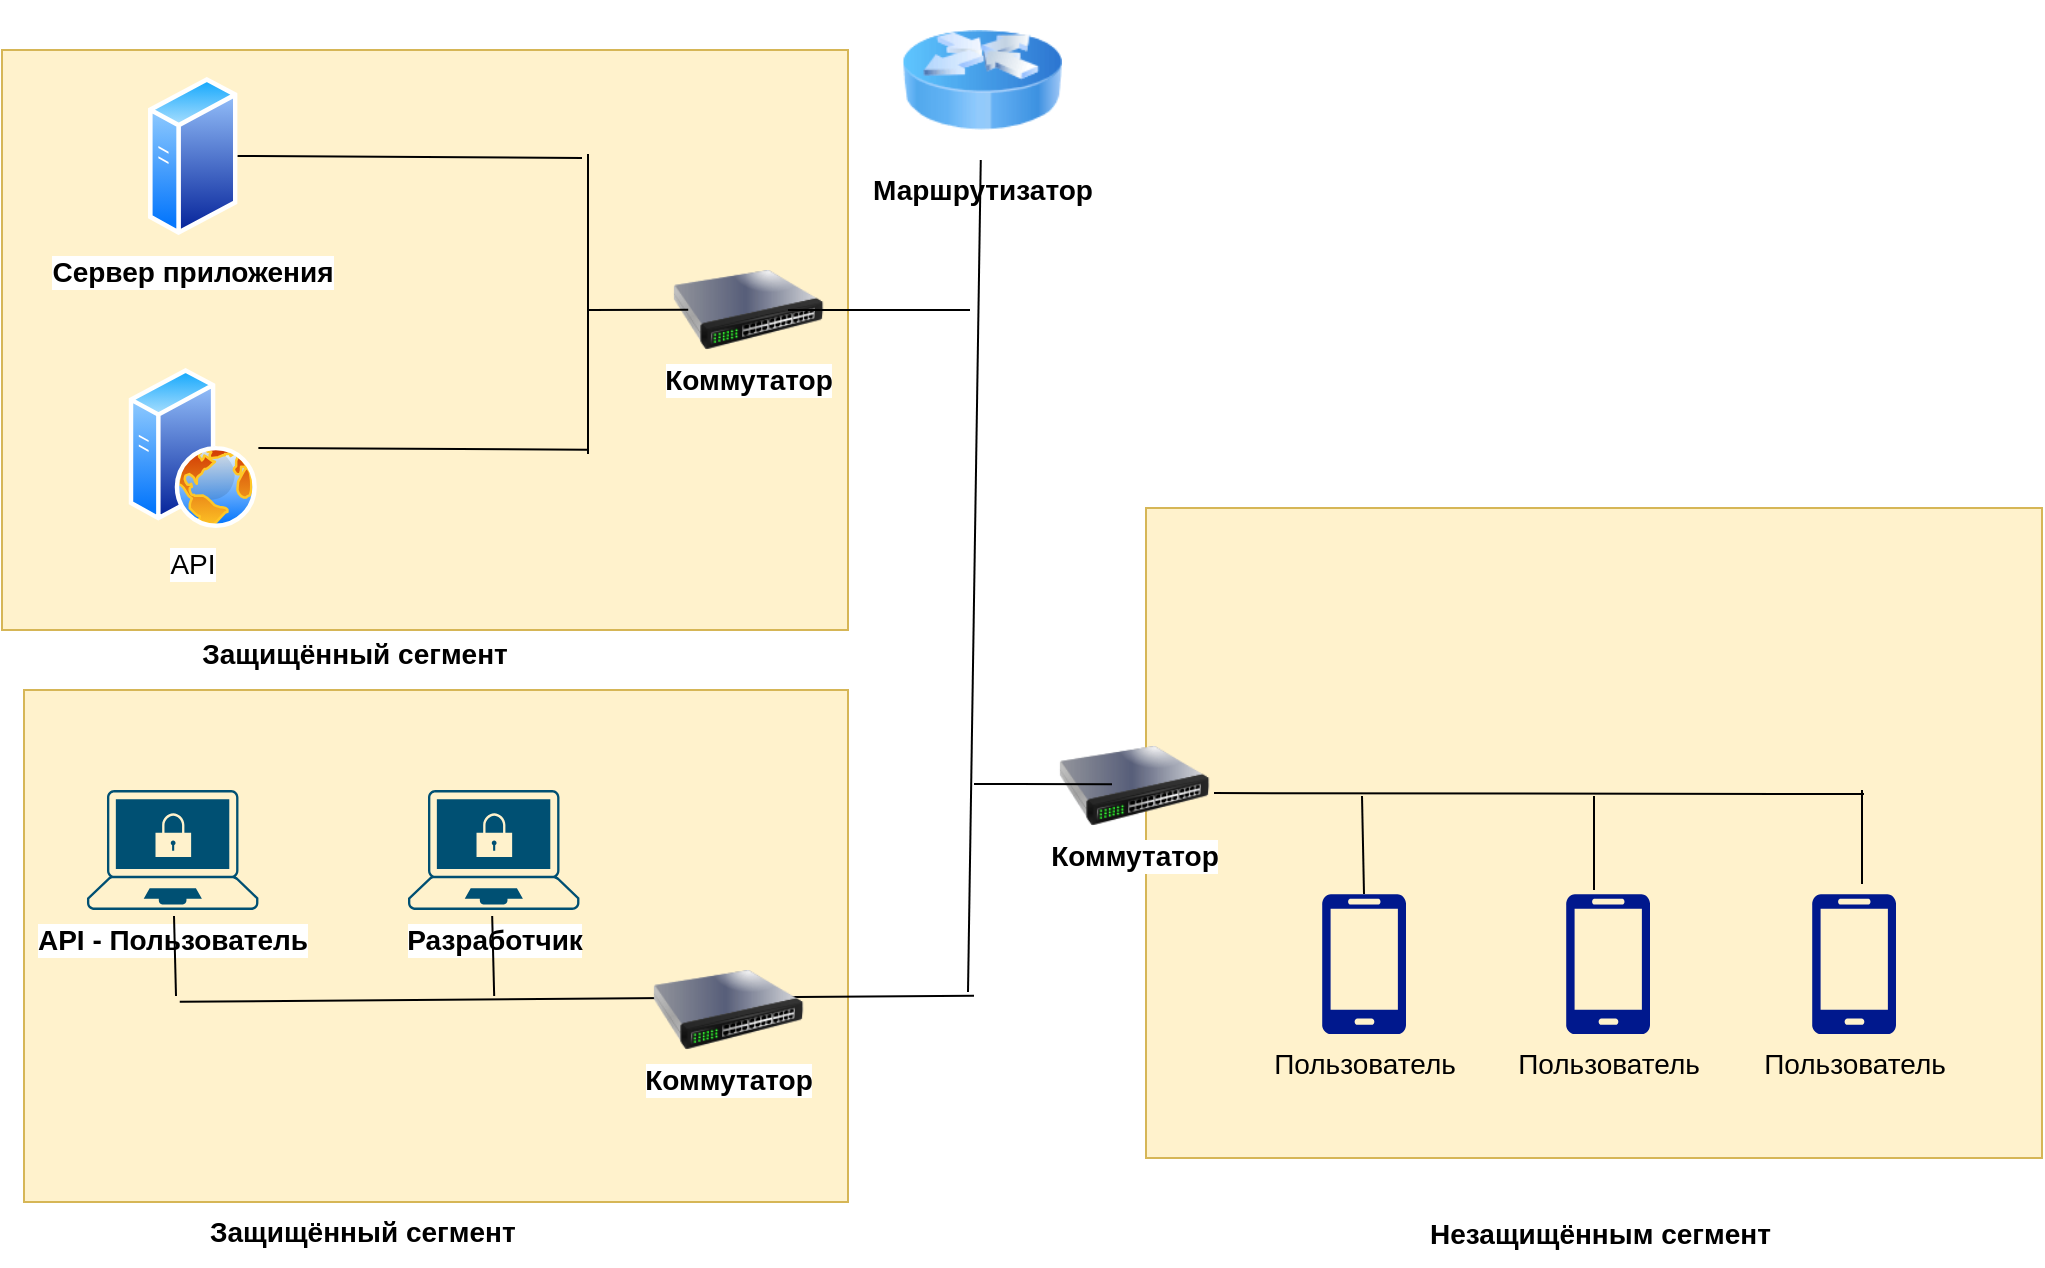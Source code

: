 <mxfile version="20.0.1" type="github">
  <diagram id="sJbMyrKm-ca9RMT0lqFK" name="Page-1">
    <mxGraphModel dx="2405" dy="818" grid="0" gridSize="10" guides="1" tooltips="1" connect="1" arrows="1" fold="1" page="1" pageScale="1" pageWidth="827" pageHeight="1169" math="0" shadow="0">
      <root>
        <mxCell id="0" />
        <mxCell id="1" parent="0" />
        <mxCell id="jYwWDvMQ2mVFs24kCtVH-10" value="" style="rounded=0;whiteSpace=wrap;html=1;sketch=0;fontSize=14;labelBackgroundColor=default;fontStyle=1;fillColor=#fff2cc;strokeColor=#d6b656;" parent="1" vertex="1">
          <mxGeometry x="499" y="269" width="448" height="325" as="geometry" />
        </mxCell>
        <mxCell id="jYwWDvMQ2mVFs24kCtVH-8" value="" style="rounded=0;whiteSpace=wrap;html=1;sketch=0;fontSize=14;labelBackgroundColor=default;fontStyle=1;fillColor=#fff2cc;strokeColor=#d6b656;" parent="1" vertex="1">
          <mxGeometry x="-73" y="40" width="423" height="290" as="geometry" />
        </mxCell>
        <mxCell id="jYwWDvMQ2mVFs24kCtVH-1" value="Сервер приложения" style="aspect=fixed;perimeter=ellipsePerimeter;html=1;align=center;shadow=0;dashed=0;spacingTop=3;image;image=img/lib/active_directory/generic_server.svg;fillColor=#B2C9AB;strokeColor=#788AA3;fontColor=#000000;fontSize=14;labelBackgroundColor=default;fontStyle=1" parent="1" vertex="1">
          <mxGeometry y="53" width="44.8" height="80" as="geometry" />
        </mxCell>
        <mxCell id="jYwWDvMQ2mVFs24kCtVH-2" value="API" style="aspect=fixed;perimeter=ellipsePerimeter;html=1;align=center;shadow=0;dashed=0;spacingTop=3;image;image=img/lib/active_directory/web_server.svg;fontFamily=Helvetica;fontSize=14;fontColor=#000000;strokeColor=#788AA3;fillColor=#B2C9AB;" parent="1" vertex="1">
          <mxGeometry x="-10.4" y="199" width="65.6" height="80" as="geometry" />
        </mxCell>
        <mxCell id="jYwWDvMQ2mVFs24kCtVH-4" value="Коммутатор" style="image;html=1;image=img/lib/clip_art/networking/Switch_128x128.png;fillColor=#B2C9AB;strokeColor=#788AA3;fontColor=#000000;fontSize=14;labelBackgroundColor=default;fontStyle=1" parent="1" vertex="1">
          <mxGeometry x="260" y="150" width="80" height="40" as="geometry" />
        </mxCell>
        <mxCell id="jYwWDvMQ2mVFs24kCtVH-16" value="&lt;span style=&quot;font-size: 14px;&quot;&gt;&lt;font style=&quot;font-size: 14px;&quot;&gt;Пользователь&lt;/font&gt;&lt;/span&gt;" style="verticalLabelPosition=bottom;html=1;verticalAlign=top;align=center;strokeColor=none;fillColor=#00188D;shape=mxgraph.azure.mobile;pointerEvents=1;shadow=0;dashed=0;fontFamily=Helvetica;fontSize=14;fontColor=#000000;strokeWidth=1;gradientColor=none;sketch=0;" parent="1" vertex="1">
          <mxGeometry x="587" y="462" width="42" height="70" as="geometry" />
        </mxCell>
        <mxCell id="jYwWDvMQ2mVFs24kCtVH-17" value="&lt;span style=&quot;font-size: 14px;&quot;&gt;&lt;font style=&quot;font-size: 14px;&quot;&gt;Пользователь&lt;/font&gt;&lt;/span&gt;" style="verticalLabelPosition=bottom;html=1;verticalAlign=top;align=center;strokeColor=none;fillColor=#00188D;shape=mxgraph.azure.mobile;pointerEvents=1;shadow=0;dashed=0;fontFamily=Helvetica;fontSize=14;fontColor=#000000;strokeWidth=2;sketch=0;" parent="1" vertex="1">
          <mxGeometry x="709" y="462" width="42" height="70" as="geometry" />
        </mxCell>
        <mxCell id="jYwWDvMQ2mVFs24kCtVH-18" value="Пользователь" style="verticalLabelPosition=bottom;html=1;verticalAlign=top;align=center;strokeColor=none;fillColor=#00188D;shape=mxgraph.azure.mobile;pointerEvents=1;shadow=0;dashed=0;fontFamily=Helvetica;fontSize=14;fontColor=#000000;strokeWidth=2;sketch=0;" parent="1" vertex="1">
          <mxGeometry x="832" y="462" width="42" height="70" as="geometry" />
        </mxCell>
        <mxCell id="jYwWDvMQ2mVFs24kCtVH-20" value="" style="rounded=0;whiteSpace=wrap;html=1;sketch=0;fontSize=14;labelBackgroundColor=default;fontStyle=1;fillColor=#fff2cc;strokeColor=#d6b656;" parent="1" vertex="1">
          <mxGeometry x="-62" y="360" width="412" height="256" as="geometry" />
        </mxCell>
        <mxCell id="jYwWDvMQ2mVFs24kCtVH-22" value="Разработчик" style="points=[[0.13,0.02,0],[0.5,0,0],[0.87,0.02,0],[0.885,0.4,0],[0.985,0.985,0],[0.5,1,0],[0.015,0.985,0],[0.115,0.4,0]];verticalLabelPosition=bottom;sketch=0;html=1;verticalAlign=top;aspect=fixed;align=center;pointerEvents=1;shape=mxgraph.cisco19.secure_endpoints;fillColor=#005073;strokeColor=none;rounded=0;fontColor=#000000;fontSize=14;labelBackgroundColor=default;fontStyle=1" parent="1" vertex="1">
          <mxGeometry x="130" y="410" width="85.71" height="60" as="geometry" />
        </mxCell>
        <mxCell id="jYwWDvMQ2mVFs24kCtVH-28" value="" style="endArrow=none;html=1;rounded=1;sketch=0;fontColor=#000000;strokeColor=#000000;fillColor=#B2C9AB;exitX=1;exitY=0.5;exitDx=0;exitDy=0;strokeWidth=1;fontSize=14;labelBackgroundColor=default;fontStyle=1" parent="1" source="jYwWDvMQ2mVFs24kCtVH-1" edge="1">
          <mxGeometry width="50" height="50" relative="1" as="geometry">
            <mxPoint x="340" y="350" as="sourcePoint" />
            <mxPoint x="217" y="94" as="targetPoint" />
          </mxGeometry>
        </mxCell>
        <mxCell id="jYwWDvMQ2mVFs24kCtVH-29" value="" style="endArrow=none;html=1;rounded=1;sketch=0;fontColor=#000000;strokeColor=#000000;fillColor=#B2C9AB;exitX=1;exitY=0.5;exitDx=0;exitDy=0;entryX=0.581;entryY=0.172;entryDx=0;entryDy=0;entryPerimeter=0;strokeWidth=1;fontSize=14;labelBackgroundColor=default;fontStyle=1" parent="1" source="jYwWDvMQ2mVFs24kCtVH-2" edge="1">
          <mxGeometry width="50" height="50" relative="1" as="geometry">
            <mxPoint x="154.8" y="240" as="sourcePoint" />
            <mxPoint x="220.11" y="239.88" as="targetPoint" />
          </mxGeometry>
        </mxCell>
        <mxCell id="jYwWDvMQ2mVFs24kCtVH-30" value="" style="endArrow=none;html=1;rounded=1;sketch=0;fontColor=#000000;strokeColor=#000000;fillColor=#B2C9AB;strokeWidth=1;fontSize=14;labelBackgroundColor=default;fontStyle=1" parent="1" edge="1">
          <mxGeometry width="50" height="50" relative="1" as="geometry">
            <mxPoint x="220" y="242" as="sourcePoint" />
            <mxPoint x="220" y="92" as="targetPoint" />
          </mxGeometry>
        </mxCell>
        <mxCell id="jYwWDvMQ2mVFs24kCtVH-31" value="" style="endArrow=none;html=1;rounded=1;sketch=0;fontColor=#000000;strokeColor=#000000;fillColor=#B2C9AB;entryX=0.581;entryY=0.172;entryDx=0;entryDy=0;entryPerimeter=0;fontSize=14;labelBackgroundColor=default;fontStyle=1" parent="1" edge="1">
          <mxGeometry width="50" height="50" relative="1" as="geometry">
            <mxPoint x="220" y="170" as="sourcePoint" />
            <mxPoint x="270.11" y="169.88" as="targetPoint" />
          </mxGeometry>
        </mxCell>
        <mxCell id="jYwWDvMQ2mVFs24kCtVH-32" value="" style="endArrow=none;html=1;rounded=1;sketch=0;fontColor=#000000;strokeColor=#000000;fillColor=#B2C9AB;exitX=0.75;exitY=0.5;exitDx=0;exitDy=0;exitPerimeter=0;strokeWidth=1;fontSize=14;labelBackgroundColor=default;fontStyle=1" parent="1" source="jYwWDvMQ2mVFs24kCtVH-4" edge="1">
          <mxGeometry width="50" height="50" relative="1" as="geometry">
            <mxPoint x="450" y="160.0" as="sourcePoint" />
            <mxPoint x="411" y="170" as="targetPoint" />
          </mxGeometry>
        </mxCell>
        <mxCell id="jYwWDvMQ2mVFs24kCtVH-34" value="" style="endArrow=none;html=1;rounded=1;sketch=0;fontColor=#000000;strokeColor=#000000;fillColor=#B2C9AB;entryX=0.581;entryY=0.172;entryDx=0;entryDy=0;entryPerimeter=0;exitX=0.189;exitY=0.609;exitDx=0;exitDy=0;exitPerimeter=0;strokeWidth=1;fontSize=14;labelBackgroundColor=default;fontStyle=1" parent="1" source="jYwWDvMQ2mVFs24kCtVH-20" edge="1">
          <mxGeometry width="50" height="50" relative="1" as="geometry">
            <mxPoint x="360" y="513.0" as="sourcePoint" />
            <mxPoint x="413" y="512.88" as="targetPoint" />
          </mxGeometry>
        </mxCell>
        <mxCell id="jYwWDvMQ2mVFs24kCtVH-23" value="Коммутатор" style="image;html=1;image=img/lib/clip_art/networking/Switch_128x128.png;fillColor=#B2C9AB;strokeColor=#788AA3;fontColor=#000000;fontSize=14;labelBackgroundColor=default;fontStyle=1" parent="1" vertex="1">
          <mxGeometry x="250" y="500" width="80" height="40" as="geometry" />
        </mxCell>
        <mxCell id="jYwWDvMQ2mVFs24kCtVH-21" value="API - Пользователь" style="points=[[0.13,0.02,0],[0.5,0,0],[0.87,0.02,0],[0.885,0.4,0],[0.985,0.985,0],[0.5,1,0],[0.015,0.985,0],[0.115,0.4,0]];verticalLabelPosition=bottom;sketch=0;html=1;verticalAlign=top;aspect=fixed;align=center;pointerEvents=1;shape=mxgraph.cisco19.secure_endpoints;fillColor=#005073;strokeColor=none;rounded=0;fontColor=#000000;fontSize=14;labelBackgroundColor=default;fontStyle=1" parent="1" vertex="1">
          <mxGeometry x="-30.51" y="410" width="85.71" height="60" as="geometry" />
        </mxCell>
        <mxCell id="jYwWDvMQ2mVFs24kCtVH-36" value="" style="endArrow=none;html=1;rounded=1;sketch=0;fontColor=#000000;strokeColor=#000000;fillColor=#B2C9AB;strokeWidth=1;fontSize=14;labelBackgroundColor=default;fontStyle=1" parent="1" edge="1">
          <mxGeometry width="50" height="50" relative="1" as="geometry">
            <mxPoint x="14" y="513" as="sourcePoint" />
            <mxPoint x="13" y="473" as="targetPoint" />
          </mxGeometry>
        </mxCell>
        <mxCell id="jYwWDvMQ2mVFs24kCtVH-37" value="" style="endArrow=none;html=1;rounded=1;sketch=0;fontColor=#000000;strokeColor=#000000;fillColor=#B2C9AB;strokeWidth=1;fontSize=14;labelBackgroundColor=default;fontStyle=1" parent="1" edge="1">
          <mxGeometry width="50" height="50" relative="1" as="geometry">
            <mxPoint x="173.09" y="513" as="sourcePoint" />
            <mxPoint x="172.09" y="473" as="targetPoint" />
          </mxGeometry>
        </mxCell>
        <mxCell id="jYwWDvMQ2mVFs24kCtVH-38" value="" style="endArrow=none;html=1;rounded=1;sketch=0;fontColor=#000000;strokeColor=#000000;fillColor=#B2C9AB;strokeWidth=1;fontSize=14;labelBackgroundColor=default;fontStyle=1" parent="1" edge="1">
          <mxGeometry width="50" height="50" relative="1" as="geometry">
            <mxPoint x="533" y="411.548" as="sourcePoint" />
            <mxPoint x="858" y="412" as="targetPoint" />
          </mxGeometry>
        </mxCell>
        <mxCell id="jYwWDvMQ2mVFs24kCtVH-19" value="Коммутатор" style="image;html=1;image=img/lib/clip_art/networking/Switch_128x128.png;fillColor=#B2C9AB;strokeColor=#788AA3;fontColor=#000000;fontSize=14;labelBackgroundColor=default;fontStyle=1" parent="1" vertex="1">
          <mxGeometry x="453" y="388" width="80" height="40" as="geometry" />
        </mxCell>
        <mxCell id="jYwWDvMQ2mVFs24kCtVH-39" value="" style="endArrow=none;html=1;rounded=1;sketch=0;fontColor=#000000;strokeColor=#000000;fillColor=#B2C9AB;strokeWidth=1;exitX=0.5;exitY=0;exitDx=0;exitDy=0;exitPerimeter=0;fontSize=14;labelBackgroundColor=default;fontStyle=1" parent="1" source="jYwWDvMQ2mVFs24kCtVH-16" edge="1">
          <mxGeometry width="50" height="50" relative="1" as="geometry">
            <mxPoint x="608.0" y="453" as="sourcePoint" />
            <mxPoint x="607" y="413" as="targetPoint" />
          </mxGeometry>
        </mxCell>
        <mxCell id="jYwWDvMQ2mVFs24kCtVH-40" value="" style="endArrow=none;html=1;rounded=1;sketch=0;fontColor=#000000;strokeColor=#000000;fillColor=#B2C9AB;strokeWidth=1;exitX=0.5;exitY=0;exitDx=0;exitDy=0;exitPerimeter=0;fontSize=14;labelBackgroundColor=default;fontStyle=1" parent="1" edge="1">
          <mxGeometry width="50" height="50" relative="1" as="geometry">
            <mxPoint x="723.0" y="460.0" as="sourcePoint" />
            <mxPoint x="723" y="413" as="targetPoint" />
          </mxGeometry>
        </mxCell>
        <mxCell id="jYwWDvMQ2mVFs24kCtVH-41" value="" style="endArrow=none;html=1;rounded=1;sketch=0;fontColor=#000000;strokeColor=#000000;fillColor=#B2C9AB;strokeWidth=1;exitX=0.5;exitY=0;exitDx=0;exitDy=0;exitPerimeter=0;fontSize=14;labelBackgroundColor=default;fontStyle=1" parent="1" edge="1">
          <mxGeometry width="50" height="50" relative="1" as="geometry">
            <mxPoint x="857.0" y="457.0" as="sourcePoint" />
            <mxPoint x="857" y="410" as="targetPoint" />
          </mxGeometry>
        </mxCell>
        <mxCell id="jYwWDvMQ2mVFs24kCtVH-42" value="Защищённый сегмент" style="text;html=1;align=center;verticalAlign=middle;resizable=0;points=[];autosize=1;strokeColor=none;fillColor=none;fontSize=14;fontColor=#000000;labelBackgroundColor=default;fontStyle=1" parent="1" vertex="1">
          <mxGeometry x="21" y="331" width="163" height="21" as="geometry" />
        </mxCell>
        <mxCell id="jYwWDvMQ2mVFs24kCtVH-43" value="Защищённый сегмент" style="text;whiteSpace=wrap;html=1;fontSize=14;fontColor=#000000;labelBackgroundColor=default;fontStyle=1" parent="1" vertex="1">
          <mxGeometry x="28.996" y="615.997" width="164" height="31" as="geometry" />
        </mxCell>
        <mxCell id="jYwWDvMQ2mVFs24kCtVH-44" value="Незащищённым сегмент" style="text;whiteSpace=wrap;html=1;fontSize=14;fontColor=#000000;labelBackgroundColor=default;fontStyle=1" parent="1" vertex="1">
          <mxGeometry x="639.496" y="616.995" width="181" height="31" as="geometry" />
        </mxCell>
        <mxCell id="jYwWDvMQ2mVFs24kCtVH-3" value="&lt;span style=&quot;font-size: 14px;&quot;&gt;&lt;font style=&quot;font-size: 14px;&quot;&gt;Маршрутизатор&lt;/font&gt;&lt;/span&gt;" style="image;html=1;image=img/lib/clip_art/networking/Router_Icon_128x128.png;fillColor=#B2C9AB;strokeColor=#788AA3;fontColor=#000000;fontSize=14;labelBackgroundColor=default;fontStyle=1" parent="1" vertex="1">
          <mxGeometry x="377" y="15" width="80" height="80" as="geometry" />
        </mxCell>
        <mxCell id="7T7I_8sJmRgrCNKXL1Js-2" value="" style="endArrow=none;html=1;rounded=1;sketch=0;fontColor=#000000;strokeColor=#000000;fillColor=#B2C9AB;strokeWidth=1;fontSize=14;labelBackgroundColor=default;fontStyle=1" edge="1" parent="1" target="jYwWDvMQ2mVFs24kCtVH-3">
          <mxGeometry width="50" height="50" relative="1" as="geometry">
            <mxPoint x="410" y="511" as="sourcePoint" />
            <mxPoint x="410" y="60" as="targetPoint" />
          </mxGeometry>
        </mxCell>
        <mxCell id="7T7I_8sJmRgrCNKXL1Js-4" value="" style="endArrow=none;html=1;rounded=1;sketch=0;fontColor=#000000;strokeColor=#000000;fillColor=#B2C9AB;strokeWidth=1;fontSize=14;labelBackgroundColor=default;fontStyle=1" edge="1" parent="1">
          <mxGeometry width="50" height="50" relative="1" as="geometry">
            <mxPoint x="413" y="407" as="sourcePoint" />
            <mxPoint x="482" y="407.09" as="targetPoint" />
          </mxGeometry>
        </mxCell>
      </root>
    </mxGraphModel>
  </diagram>
</mxfile>
